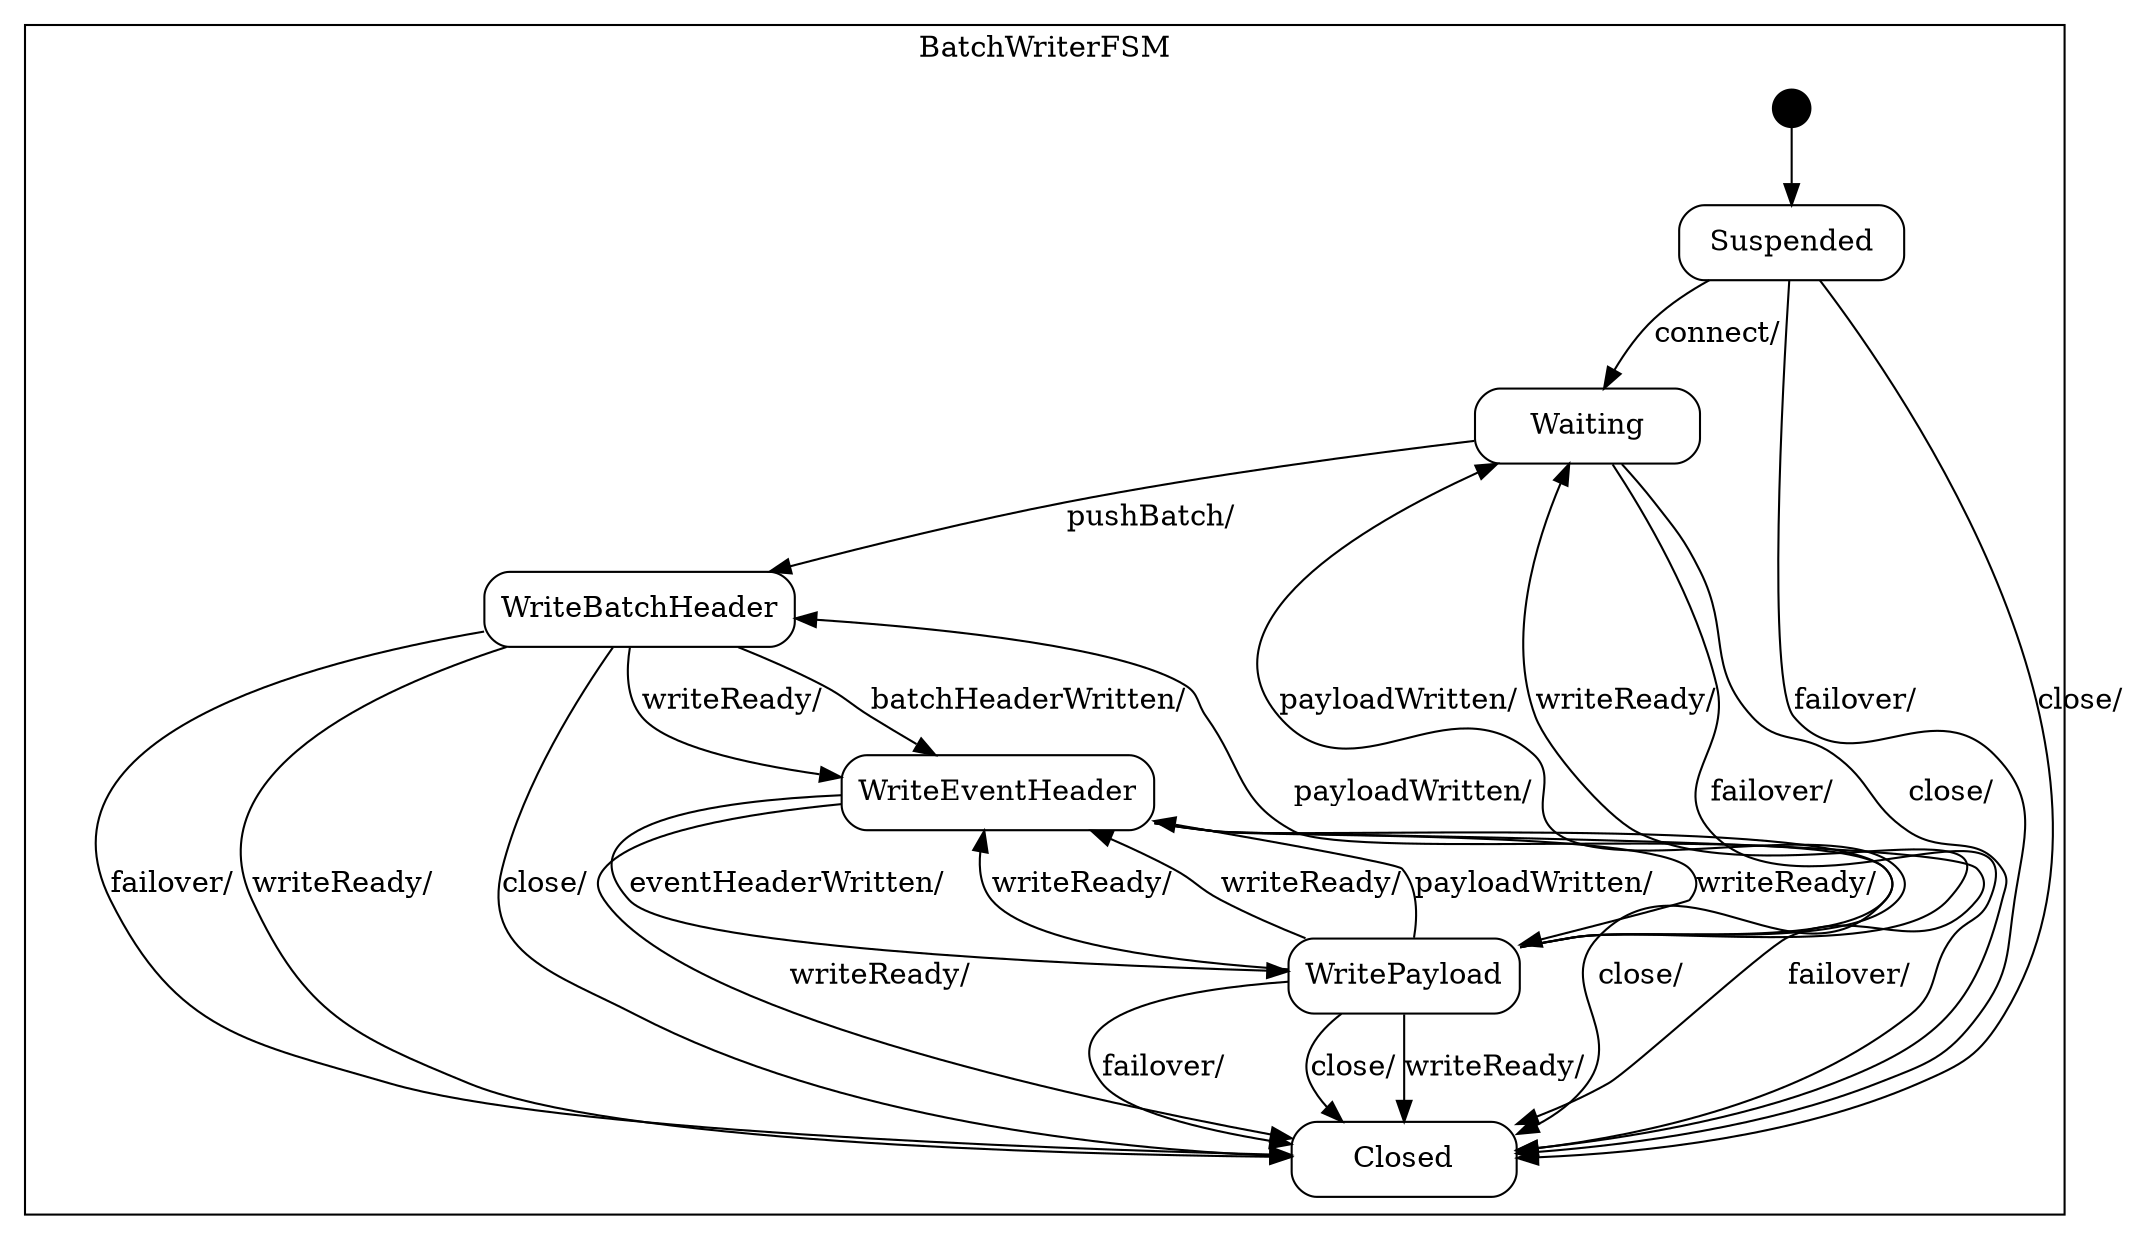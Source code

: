 digraph BatchWriter {

    node
        [shape=Mrecord width=1.5];

    subgraph cluster_BatchWriterFSM {

        label="BatchWriterFSM";

        //
        // States (Nodes)
        //

        "BatchWriterFSM::Suspended"
            [label="{Suspended}"];

        "BatchWriterFSM::Waiting"
            [label="{Waiting}"];

        "BatchWriterFSM::WriteBatchHeader"
            [label="{WriteBatchHeader}"];

        "BatchWriterFSM::WriteEventHeader"
            [label="{WriteEventHeader}"];

        "BatchWriterFSM::WritePayload"
            [label="{WritePayload}"];

        "BatchWriterFSM::Closed"
            [label="{Closed}"];

        "%start"
            [label="" shape=circle style=filled fillcolor=black width=0.25];

        //
        // Transitions (Edges)
        //

        "BatchWriterFSM::Suspended" -> "BatchWriterFSM::Waiting"
            [label="connect/\l"];

        "BatchWriterFSM::Suspended" -> "BatchWriterFSM::Closed"
            [label="failover/\l"];

        "BatchWriterFSM::Suspended" -> "BatchWriterFSM::Closed"
            [label="close/\l"];

        "BatchWriterFSM::Waiting" -> "BatchWriterFSM::WriteBatchHeader"
            [label="pushBatch/\l"];

        "BatchWriterFSM::Waiting" -> "BatchWriterFSM::Closed"
            [label="failover/\l"];

        "BatchWriterFSM::Waiting" -> "BatchWriterFSM::Closed"
            [label="close/\l"];

        "BatchWriterFSM::WriteBatchHeader" -> "BatchWriterFSM::Closed"
            [label="writeReady/\l"];

        "BatchWriterFSM::WriteBatchHeader" -> "BatchWriterFSM::WriteEventHeader"
            [label="writeReady/\l"];

        "BatchWriterFSM::WriteBatchHeader" -> "BatchWriterFSM::WriteEventHeader"
            [label="batchHeaderWritten/\l"];

        "BatchWriterFSM::WriteBatchHeader" -> "BatchWriterFSM::Closed"
            [label="failover/\l"];

        "BatchWriterFSM::WriteBatchHeader" -> "BatchWriterFSM::Closed"
            [label="close/\l"];

        "BatchWriterFSM::WriteEventHeader" -> "BatchWriterFSM::Closed"
            [label="writeReady/\l"];

        "BatchWriterFSM::WriteEventHeader" -> "BatchWriterFSM::WritePayload"
            [label="writeReady/\l"];

        "BatchWriterFSM::WriteEventHeader" -> "BatchWriterFSM::WritePayload"
            [label="eventHeaderWritten/\l"];

        "BatchWriterFSM::WriteEventHeader" -> "BatchWriterFSM::Closed"
            [label="failover/\l"];

        "BatchWriterFSM::WriteEventHeader" -> "BatchWriterFSM::Closed"
            [label="close/\l"];

        "BatchWriterFSM::WritePayload" -> "BatchWriterFSM::Closed"
            [label="writeReady/\l"];

        "BatchWriterFSM::WritePayload" -> "BatchWriterFSM::WriteEventHeader"
            [label="writeReady/\l"];

        "BatchWriterFSM::WritePayload" -> "BatchWriterFSM::WriteEventHeader"
            [label="writeReady/\l"];

        "BatchWriterFSM::WritePayload" -> "BatchWriterFSM::Waiting"
            [label="writeReady/\l"];

        "BatchWriterFSM::WritePayload" -> "BatchWriterFSM::WriteEventHeader"
            [label="payloadWritten/\l"];

        "BatchWriterFSM::WritePayload" -> "BatchWriterFSM::WriteBatchHeader"
            [label="payloadWritten/\l"];

        "BatchWriterFSM::WritePayload" -> "BatchWriterFSM::Waiting"
            [label="payloadWritten/\l"];

        "BatchWriterFSM::WritePayload" -> "BatchWriterFSM::Closed"
            [label="failover/\l"];

        "BatchWriterFSM::WritePayload" -> "BatchWriterFSM::Closed"
            [label="close/\l"];

        "%start" -> "BatchWriterFSM::Suspended"
    }

}
